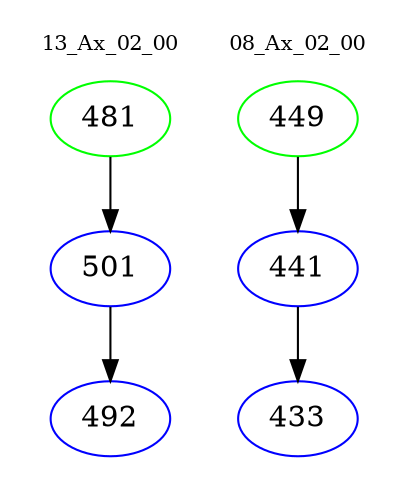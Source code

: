digraph{
subgraph cluster_0 {
color = white
label = "13_Ax_02_00";
fontsize=10;
T0_481 [label="481", color="green"]
T0_481 -> T0_501 [color="black"]
T0_501 [label="501", color="blue"]
T0_501 -> T0_492 [color="black"]
T0_492 [label="492", color="blue"]
}
subgraph cluster_1 {
color = white
label = "08_Ax_02_00";
fontsize=10;
T1_449 [label="449", color="green"]
T1_449 -> T1_441 [color="black"]
T1_441 [label="441", color="blue"]
T1_441 -> T1_433 [color="black"]
T1_433 [label="433", color="blue"]
}
}
